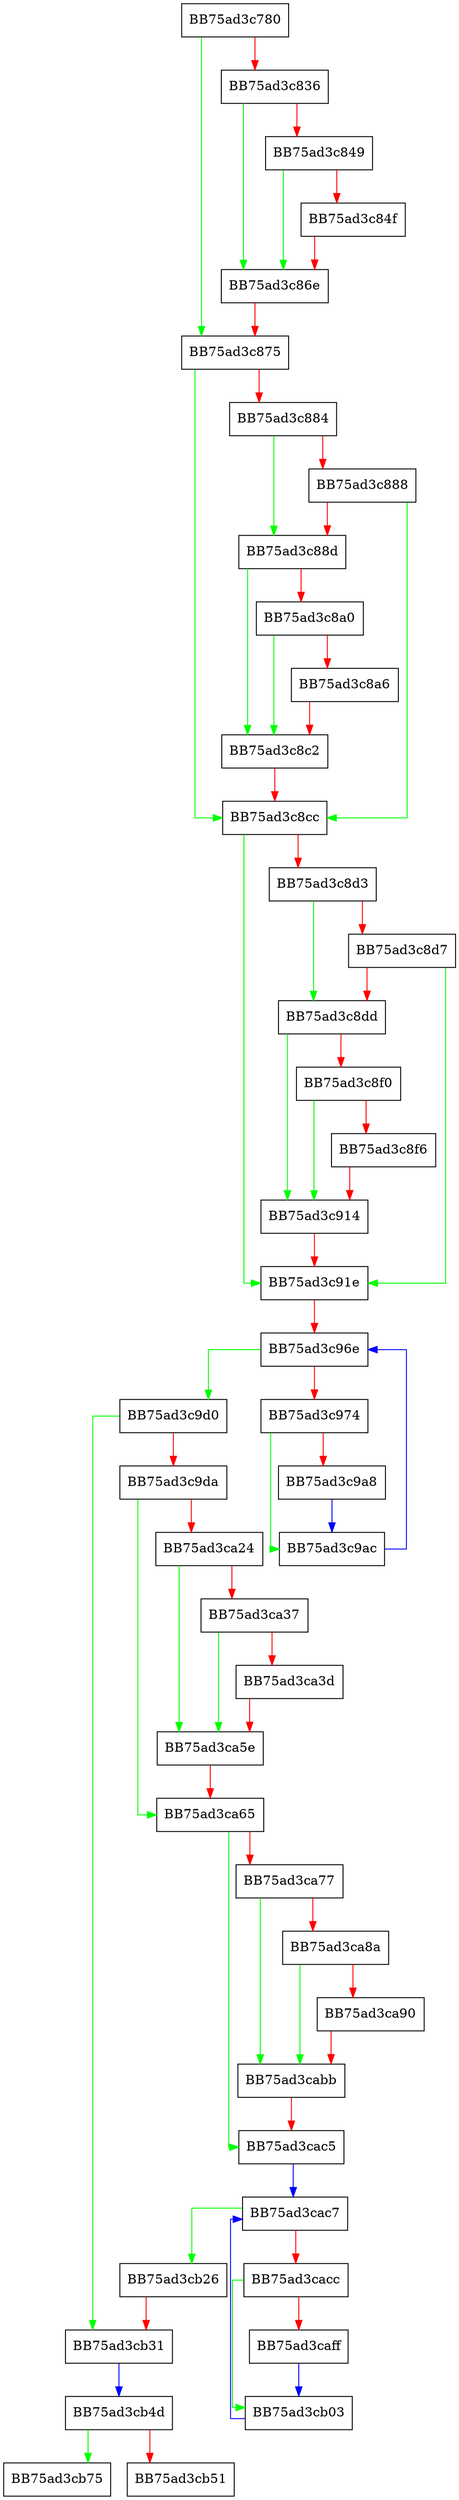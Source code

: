 digraph Win64DriverObject {
  node [shape="box"];
  graph [splines=ortho];
  BB75ad3c780 -> BB75ad3c875 [color="green"];
  BB75ad3c780 -> BB75ad3c836 [color="red"];
  BB75ad3c836 -> BB75ad3c86e [color="green"];
  BB75ad3c836 -> BB75ad3c849 [color="red"];
  BB75ad3c849 -> BB75ad3c86e [color="green"];
  BB75ad3c849 -> BB75ad3c84f [color="red"];
  BB75ad3c84f -> BB75ad3c86e [color="red"];
  BB75ad3c86e -> BB75ad3c875 [color="red"];
  BB75ad3c875 -> BB75ad3c8cc [color="green"];
  BB75ad3c875 -> BB75ad3c884 [color="red"];
  BB75ad3c884 -> BB75ad3c88d [color="green"];
  BB75ad3c884 -> BB75ad3c888 [color="red"];
  BB75ad3c888 -> BB75ad3c8cc [color="green"];
  BB75ad3c888 -> BB75ad3c88d [color="red"];
  BB75ad3c88d -> BB75ad3c8c2 [color="green"];
  BB75ad3c88d -> BB75ad3c8a0 [color="red"];
  BB75ad3c8a0 -> BB75ad3c8c2 [color="green"];
  BB75ad3c8a0 -> BB75ad3c8a6 [color="red"];
  BB75ad3c8a6 -> BB75ad3c8c2 [color="red"];
  BB75ad3c8c2 -> BB75ad3c8cc [color="red"];
  BB75ad3c8cc -> BB75ad3c91e [color="green"];
  BB75ad3c8cc -> BB75ad3c8d3 [color="red"];
  BB75ad3c8d3 -> BB75ad3c8dd [color="green"];
  BB75ad3c8d3 -> BB75ad3c8d7 [color="red"];
  BB75ad3c8d7 -> BB75ad3c91e [color="green"];
  BB75ad3c8d7 -> BB75ad3c8dd [color="red"];
  BB75ad3c8dd -> BB75ad3c914 [color="green"];
  BB75ad3c8dd -> BB75ad3c8f0 [color="red"];
  BB75ad3c8f0 -> BB75ad3c914 [color="green"];
  BB75ad3c8f0 -> BB75ad3c8f6 [color="red"];
  BB75ad3c8f6 -> BB75ad3c914 [color="red"];
  BB75ad3c914 -> BB75ad3c91e [color="red"];
  BB75ad3c91e -> BB75ad3c96e [color="red"];
  BB75ad3c96e -> BB75ad3c9d0 [color="green"];
  BB75ad3c96e -> BB75ad3c974 [color="red"];
  BB75ad3c974 -> BB75ad3c9ac [color="green"];
  BB75ad3c974 -> BB75ad3c9a8 [color="red"];
  BB75ad3c9a8 -> BB75ad3c9ac [color="blue"];
  BB75ad3c9ac -> BB75ad3c96e [color="blue"];
  BB75ad3c9d0 -> BB75ad3cb31 [color="green"];
  BB75ad3c9d0 -> BB75ad3c9da [color="red"];
  BB75ad3c9da -> BB75ad3ca65 [color="green"];
  BB75ad3c9da -> BB75ad3ca24 [color="red"];
  BB75ad3ca24 -> BB75ad3ca5e [color="green"];
  BB75ad3ca24 -> BB75ad3ca37 [color="red"];
  BB75ad3ca37 -> BB75ad3ca5e [color="green"];
  BB75ad3ca37 -> BB75ad3ca3d [color="red"];
  BB75ad3ca3d -> BB75ad3ca5e [color="red"];
  BB75ad3ca5e -> BB75ad3ca65 [color="red"];
  BB75ad3ca65 -> BB75ad3cac5 [color="green"];
  BB75ad3ca65 -> BB75ad3ca77 [color="red"];
  BB75ad3ca77 -> BB75ad3cabb [color="green"];
  BB75ad3ca77 -> BB75ad3ca8a [color="red"];
  BB75ad3ca8a -> BB75ad3cabb [color="green"];
  BB75ad3ca8a -> BB75ad3ca90 [color="red"];
  BB75ad3ca90 -> BB75ad3cabb [color="red"];
  BB75ad3cabb -> BB75ad3cac5 [color="red"];
  BB75ad3cac5 -> BB75ad3cac7 [color="blue"];
  BB75ad3cac7 -> BB75ad3cb26 [color="green"];
  BB75ad3cac7 -> BB75ad3cacc [color="red"];
  BB75ad3cacc -> BB75ad3cb03 [color="green"];
  BB75ad3cacc -> BB75ad3caff [color="red"];
  BB75ad3caff -> BB75ad3cb03 [color="blue"];
  BB75ad3cb03 -> BB75ad3cac7 [color="blue"];
  BB75ad3cb26 -> BB75ad3cb31 [color="red"];
  BB75ad3cb31 -> BB75ad3cb4d [color="blue"];
  BB75ad3cb4d -> BB75ad3cb75 [color="green"];
  BB75ad3cb4d -> BB75ad3cb51 [color="red"];
}